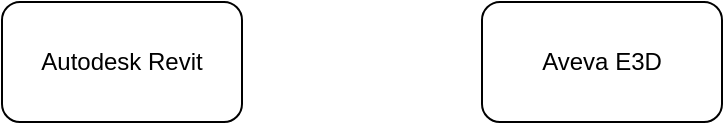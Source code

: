 <mxfile version="13.6.0" type="github">
  <diagram id="8T6VYll39bNqHmTuR8T1" name="Page-1">
    <mxGraphModel dx="1374" dy="765" grid="1" gridSize="10" guides="1" tooltips="1" connect="1" arrows="1" fold="1" page="1" pageScale="1" pageWidth="827" pageHeight="1169" math="0" shadow="0">
      <root>
        <mxCell id="0" />
        <mxCell id="1" parent="0" />
        <mxCell id="srRNasskSA04C93AXl8h-2" value="Autodesk Revit" style="rounded=1;whiteSpace=wrap;html=1;" vertex="1" parent="1">
          <mxGeometry x="40" y="40" width="120" height="60" as="geometry" />
        </mxCell>
        <mxCell id="srRNasskSA04C93AXl8h-3" value="Aveva E3D" style="rounded=1;whiteSpace=wrap;html=1;" vertex="1" parent="1">
          <mxGeometry x="280" y="40" width="120" height="60" as="geometry" />
        </mxCell>
      </root>
    </mxGraphModel>
  </diagram>
</mxfile>
